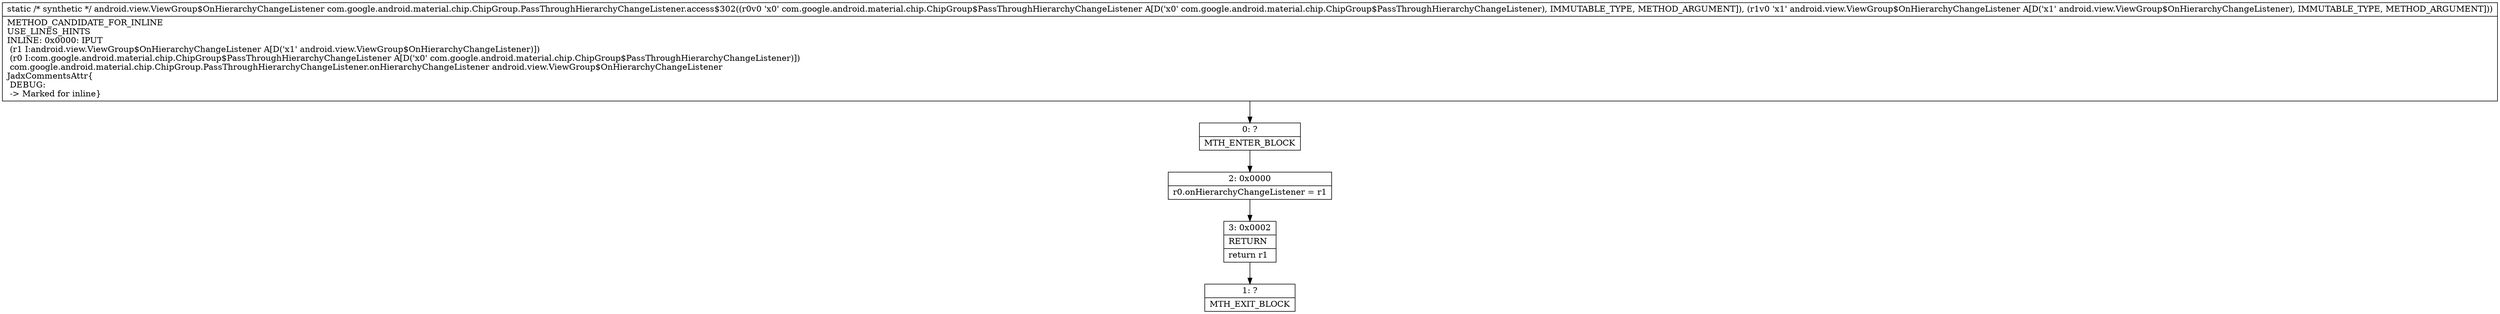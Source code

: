 digraph "CFG forcom.google.android.material.chip.ChipGroup.PassThroughHierarchyChangeListener.access$302(Lcom\/google\/android\/material\/chip\/ChipGroup$PassThroughHierarchyChangeListener;Landroid\/view\/ViewGroup$OnHierarchyChangeListener;)Landroid\/view\/ViewGroup$OnHierarchyChangeListener;" {
Node_0 [shape=record,label="{0\:\ ?|MTH_ENTER_BLOCK\l}"];
Node_2 [shape=record,label="{2\:\ 0x0000|r0.onHierarchyChangeListener = r1\l}"];
Node_3 [shape=record,label="{3\:\ 0x0002|RETURN\l|return r1\l}"];
Node_1 [shape=record,label="{1\:\ ?|MTH_EXIT_BLOCK\l}"];
MethodNode[shape=record,label="{static \/* synthetic *\/ android.view.ViewGroup$OnHierarchyChangeListener com.google.android.material.chip.ChipGroup.PassThroughHierarchyChangeListener.access$302((r0v0 'x0' com.google.android.material.chip.ChipGroup$PassThroughHierarchyChangeListener A[D('x0' com.google.android.material.chip.ChipGroup$PassThroughHierarchyChangeListener), IMMUTABLE_TYPE, METHOD_ARGUMENT]), (r1v0 'x1' android.view.ViewGroup$OnHierarchyChangeListener A[D('x1' android.view.ViewGroup$OnHierarchyChangeListener), IMMUTABLE_TYPE, METHOD_ARGUMENT]))  | METHOD_CANDIDATE_FOR_INLINE\lUSE_LINES_HINTS\lINLINE: 0x0000: IPUT  \l  (r1 I:android.view.ViewGroup$OnHierarchyChangeListener A[D('x1' android.view.ViewGroup$OnHierarchyChangeListener)])\l  (r0 I:com.google.android.material.chip.ChipGroup$PassThroughHierarchyChangeListener A[D('x0' com.google.android.material.chip.ChipGroup$PassThroughHierarchyChangeListener)])\l com.google.android.material.chip.ChipGroup.PassThroughHierarchyChangeListener.onHierarchyChangeListener android.view.ViewGroup$OnHierarchyChangeListener\lJadxCommentsAttr\{\l DEBUG: \l \-\> Marked for inline\}\l}"];
MethodNode -> Node_0;Node_0 -> Node_2;
Node_2 -> Node_3;
Node_3 -> Node_1;
}

